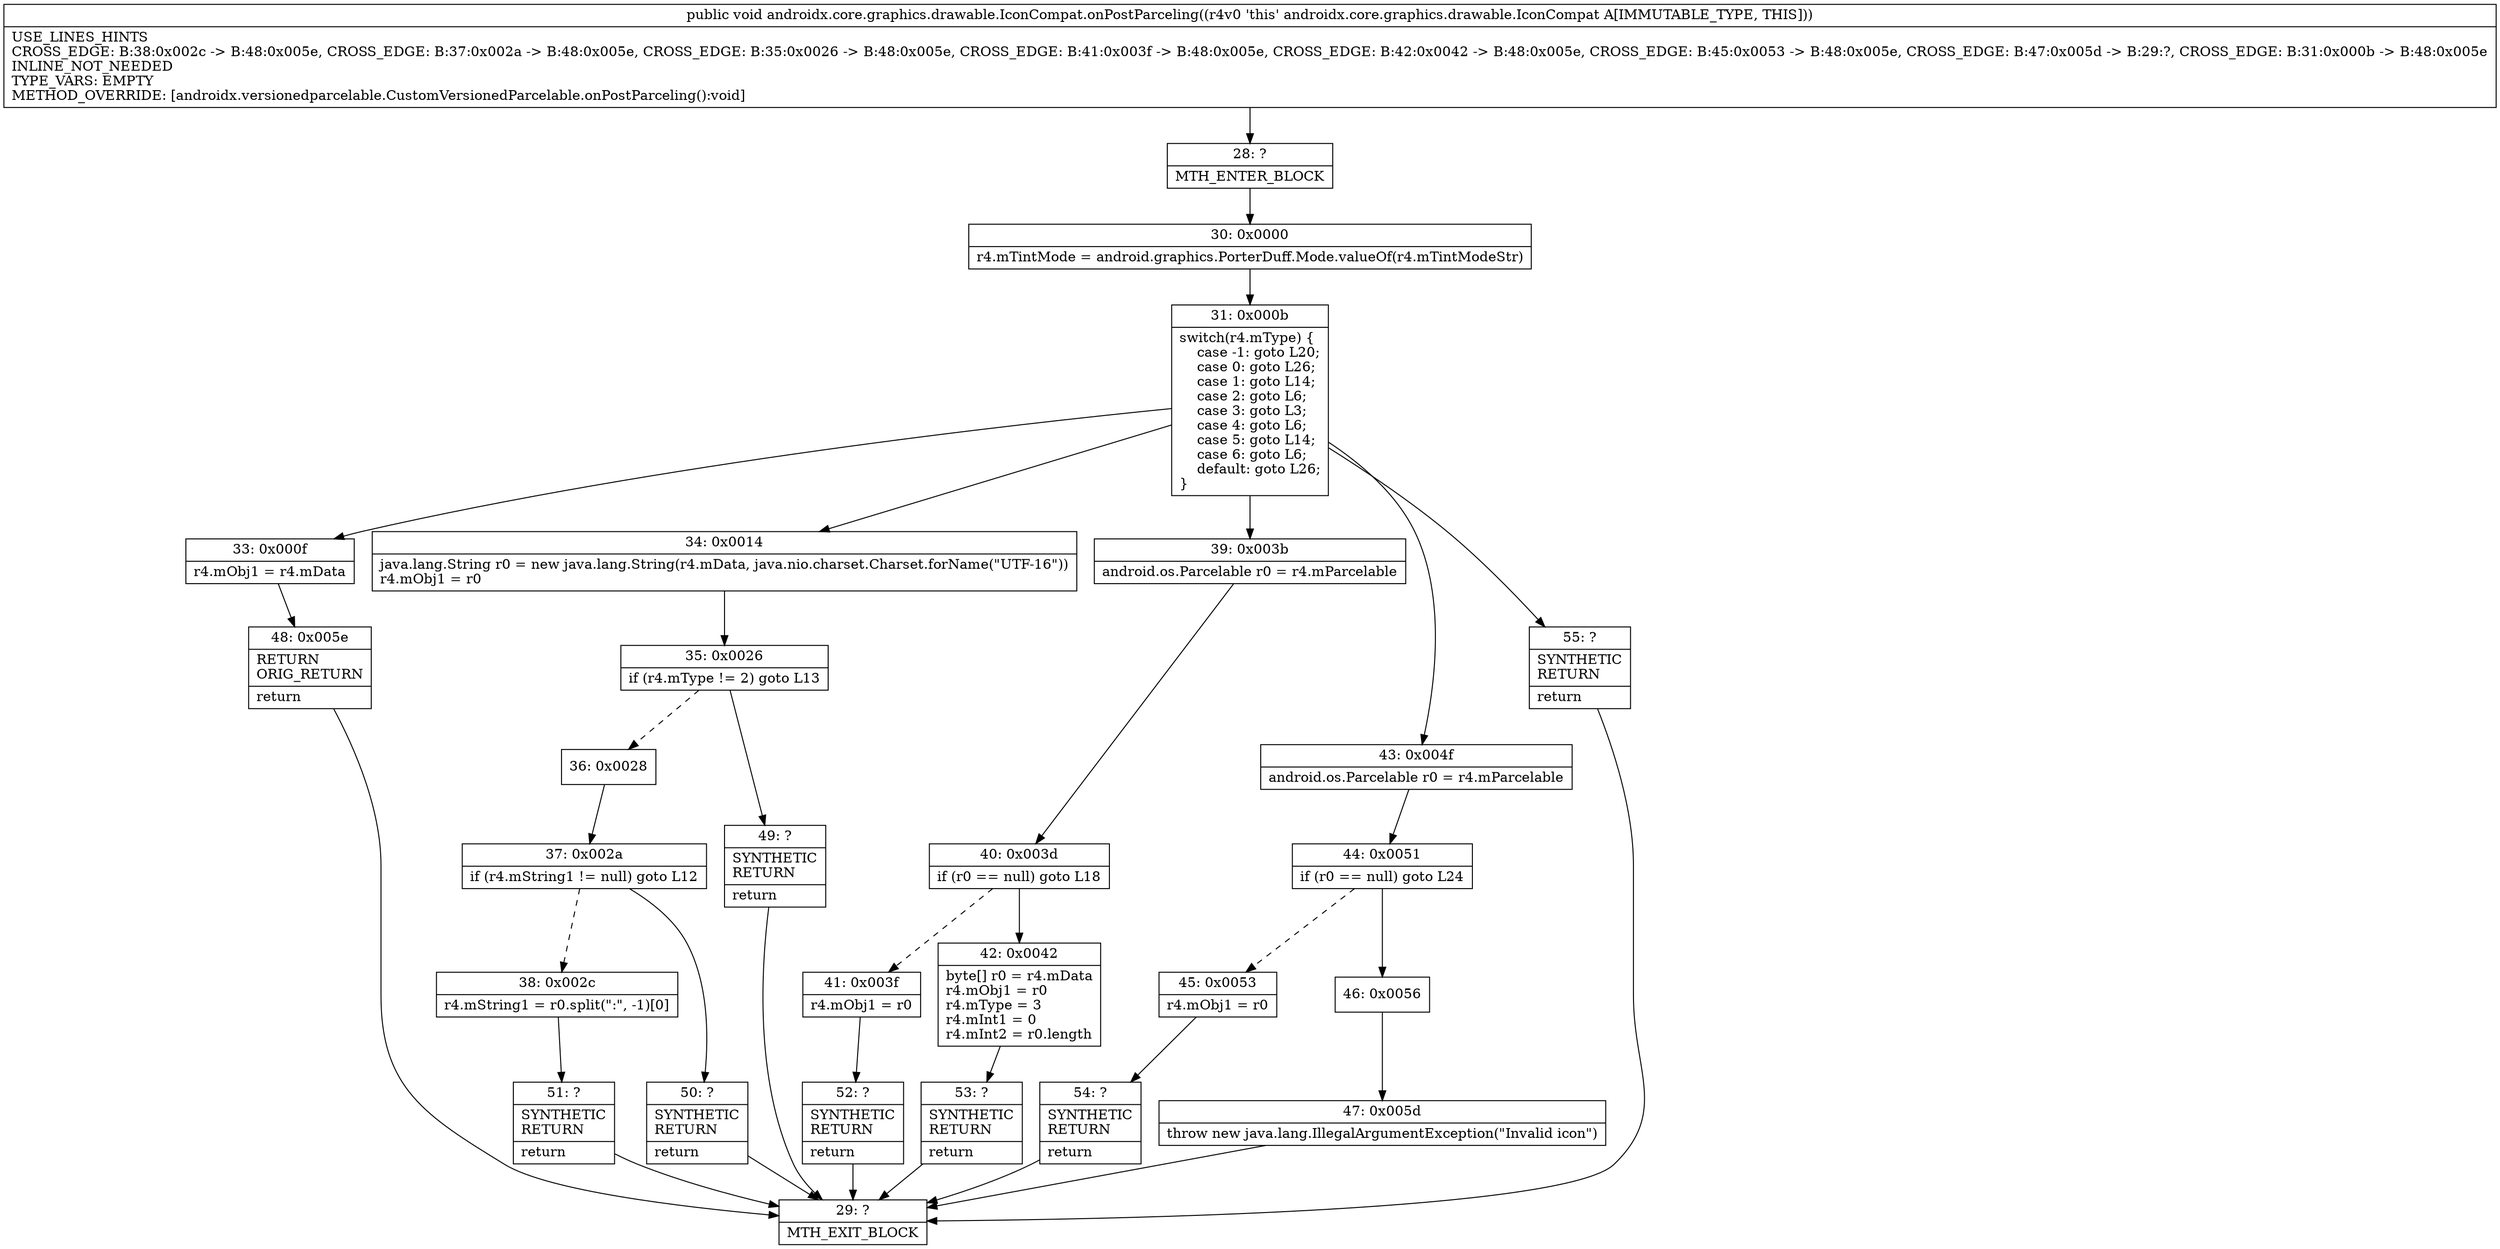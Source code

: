 digraph "CFG forandroidx.core.graphics.drawable.IconCompat.onPostParceling()V" {
Node_28 [shape=record,label="{28\:\ ?|MTH_ENTER_BLOCK\l}"];
Node_30 [shape=record,label="{30\:\ 0x0000|r4.mTintMode = android.graphics.PorterDuff.Mode.valueOf(r4.mTintModeStr)\l}"];
Node_31 [shape=record,label="{31\:\ 0x000b|switch(r4.mType) \{\l    case \-1: goto L20;\l    case 0: goto L26;\l    case 1: goto L14;\l    case 2: goto L6;\l    case 3: goto L3;\l    case 4: goto L6;\l    case 5: goto L14;\l    case 6: goto L6;\l    default: goto L26;\l\}\l}"];
Node_33 [shape=record,label="{33\:\ 0x000f|r4.mObj1 = r4.mData\l}"];
Node_48 [shape=record,label="{48\:\ 0x005e|RETURN\lORIG_RETURN\l|return\l}"];
Node_29 [shape=record,label="{29\:\ ?|MTH_EXIT_BLOCK\l}"];
Node_34 [shape=record,label="{34\:\ 0x0014|java.lang.String r0 = new java.lang.String(r4.mData, java.nio.charset.Charset.forName(\"UTF\-16\"))\lr4.mObj1 = r0\l}"];
Node_35 [shape=record,label="{35\:\ 0x0026|if (r4.mType != 2) goto L13\l}"];
Node_36 [shape=record,label="{36\:\ 0x0028}"];
Node_37 [shape=record,label="{37\:\ 0x002a|if (r4.mString1 != null) goto L12\l}"];
Node_38 [shape=record,label="{38\:\ 0x002c|r4.mString1 = r0.split(\":\", \-1)[0]\l}"];
Node_51 [shape=record,label="{51\:\ ?|SYNTHETIC\lRETURN\l|return\l}"];
Node_50 [shape=record,label="{50\:\ ?|SYNTHETIC\lRETURN\l|return\l}"];
Node_49 [shape=record,label="{49\:\ ?|SYNTHETIC\lRETURN\l|return\l}"];
Node_39 [shape=record,label="{39\:\ 0x003b|android.os.Parcelable r0 = r4.mParcelable\l}"];
Node_40 [shape=record,label="{40\:\ 0x003d|if (r0 == null) goto L18\l}"];
Node_41 [shape=record,label="{41\:\ 0x003f|r4.mObj1 = r0\l}"];
Node_52 [shape=record,label="{52\:\ ?|SYNTHETIC\lRETURN\l|return\l}"];
Node_42 [shape=record,label="{42\:\ 0x0042|byte[] r0 = r4.mData\lr4.mObj1 = r0\lr4.mType = 3\lr4.mInt1 = 0\lr4.mInt2 = r0.length\l}"];
Node_53 [shape=record,label="{53\:\ ?|SYNTHETIC\lRETURN\l|return\l}"];
Node_43 [shape=record,label="{43\:\ 0x004f|android.os.Parcelable r0 = r4.mParcelable\l}"];
Node_44 [shape=record,label="{44\:\ 0x0051|if (r0 == null) goto L24\l}"];
Node_45 [shape=record,label="{45\:\ 0x0053|r4.mObj1 = r0\l}"];
Node_54 [shape=record,label="{54\:\ ?|SYNTHETIC\lRETURN\l|return\l}"];
Node_46 [shape=record,label="{46\:\ 0x0056}"];
Node_47 [shape=record,label="{47\:\ 0x005d|throw new java.lang.IllegalArgumentException(\"Invalid icon\")\l}"];
Node_55 [shape=record,label="{55\:\ ?|SYNTHETIC\lRETURN\l|return\l}"];
MethodNode[shape=record,label="{public void androidx.core.graphics.drawable.IconCompat.onPostParceling((r4v0 'this' androidx.core.graphics.drawable.IconCompat A[IMMUTABLE_TYPE, THIS]))  | USE_LINES_HINTS\lCROSS_EDGE: B:38:0x002c \-\> B:48:0x005e, CROSS_EDGE: B:37:0x002a \-\> B:48:0x005e, CROSS_EDGE: B:35:0x0026 \-\> B:48:0x005e, CROSS_EDGE: B:41:0x003f \-\> B:48:0x005e, CROSS_EDGE: B:42:0x0042 \-\> B:48:0x005e, CROSS_EDGE: B:45:0x0053 \-\> B:48:0x005e, CROSS_EDGE: B:47:0x005d \-\> B:29:?, CROSS_EDGE: B:31:0x000b \-\> B:48:0x005e\lINLINE_NOT_NEEDED\lTYPE_VARS: EMPTY\lMETHOD_OVERRIDE: [androidx.versionedparcelable.CustomVersionedParcelable.onPostParceling():void]\l}"];
MethodNode -> Node_28;Node_28 -> Node_30;
Node_30 -> Node_31;
Node_31 -> Node_33;
Node_31 -> Node_34;
Node_31 -> Node_39;
Node_31 -> Node_43;
Node_31 -> Node_55;
Node_33 -> Node_48;
Node_48 -> Node_29;
Node_34 -> Node_35;
Node_35 -> Node_36[style=dashed];
Node_35 -> Node_49;
Node_36 -> Node_37;
Node_37 -> Node_38[style=dashed];
Node_37 -> Node_50;
Node_38 -> Node_51;
Node_51 -> Node_29;
Node_50 -> Node_29;
Node_49 -> Node_29;
Node_39 -> Node_40;
Node_40 -> Node_41[style=dashed];
Node_40 -> Node_42;
Node_41 -> Node_52;
Node_52 -> Node_29;
Node_42 -> Node_53;
Node_53 -> Node_29;
Node_43 -> Node_44;
Node_44 -> Node_45[style=dashed];
Node_44 -> Node_46;
Node_45 -> Node_54;
Node_54 -> Node_29;
Node_46 -> Node_47;
Node_47 -> Node_29;
Node_55 -> Node_29;
}

